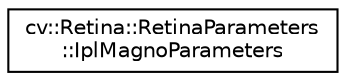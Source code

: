 digraph "Graphical Class Hierarchy"
{
 // LATEX_PDF_SIZE
  edge [fontname="Helvetica",fontsize="10",labelfontname="Helvetica",labelfontsize="10"];
  node [fontname="Helvetica",fontsize="10",shape=record];
  rankdir="LR";
  Node0 [label="cv::Retina::RetinaParameters\l::IplMagnoParameters",height=0.2,width=0.4,color="black", fillcolor="white", style="filled",URL="$structcv_1_1_retina_1_1_retina_parameters_1_1_ipl_magno_parameters.html",tooltip=" "];
}

